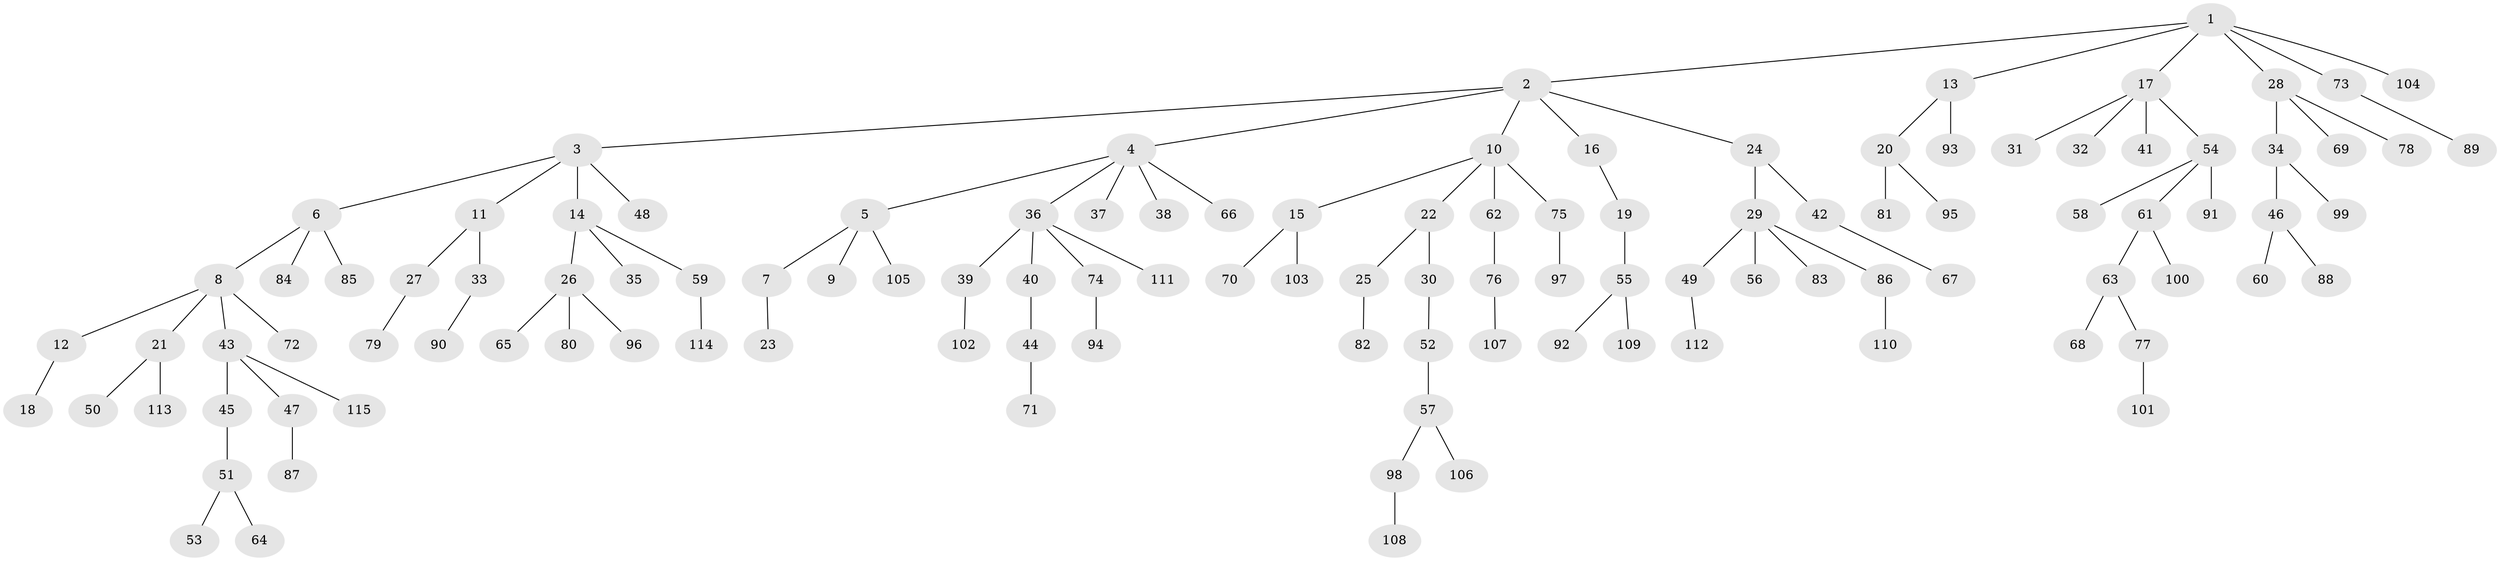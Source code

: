 // Generated by graph-tools (version 1.1) at 2025/50/03/09/25 03:50:16]
// undirected, 115 vertices, 114 edges
graph export_dot {
graph [start="1"]
  node [color=gray90,style=filled];
  1;
  2;
  3;
  4;
  5;
  6;
  7;
  8;
  9;
  10;
  11;
  12;
  13;
  14;
  15;
  16;
  17;
  18;
  19;
  20;
  21;
  22;
  23;
  24;
  25;
  26;
  27;
  28;
  29;
  30;
  31;
  32;
  33;
  34;
  35;
  36;
  37;
  38;
  39;
  40;
  41;
  42;
  43;
  44;
  45;
  46;
  47;
  48;
  49;
  50;
  51;
  52;
  53;
  54;
  55;
  56;
  57;
  58;
  59;
  60;
  61;
  62;
  63;
  64;
  65;
  66;
  67;
  68;
  69;
  70;
  71;
  72;
  73;
  74;
  75;
  76;
  77;
  78;
  79;
  80;
  81;
  82;
  83;
  84;
  85;
  86;
  87;
  88;
  89;
  90;
  91;
  92;
  93;
  94;
  95;
  96;
  97;
  98;
  99;
  100;
  101;
  102;
  103;
  104;
  105;
  106;
  107;
  108;
  109;
  110;
  111;
  112;
  113;
  114;
  115;
  1 -- 2;
  1 -- 13;
  1 -- 17;
  1 -- 28;
  1 -- 73;
  1 -- 104;
  2 -- 3;
  2 -- 4;
  2 -- 10;
  2 -- 16;
  2 -- 24;
  3 -- 6;
  3 -- 11;
  3 -- 14;
  3 -- 48;
  4 -- 5;
  4 -- 36;
  4 -- 37;
  4 -- 38;
  4 -- 66;
  5 -- 7;
  5 -- 9;
  5 -- 105;
  6 -- 8;
  6 -- 84;
  6 -- 85;
  7 -- 23;
  8 -- 12;
  8 -- 21;
  8 -- 43;
  8 -- 72;
  10 -- 15;
  10 -- 22;
  10 -- 62;
  10 -- 75;
  11 -- 27;
  11 -- 33;
  12 -- 18;
  13 -- 20;
  13 -- 93;
  14 -- 26;
  14 -- 35;
  14 -- 59;
  15 -- 70;
  15 -- 103;
  16 -- 19;
  17 -- 31;
  17 -- 32;
  17 -- 41;
  17 -- 54;
  19 -- 55;
  20 -- 81;
  20 -- 95;
  21 -- 50;
  21 -- 113;
  22 -- 25;
  22 -- 30;
  24 -- 29;
  24 -- 42;
  25 -- 82;
  26 -- 65;
  26 -- 80;
  26 -- 96;
  27 -- 79;
  28 -- 34;
  28 -- 69;
  28 -- 78;
  29 -- 49;
  29 -- 56;
  29 -- 83;
  29 -- 86;
  30 -- 52;
  33 -- 90;
  34 -- 46;
  34 -- 99;
  36 -- 39;
  36 -- 40;
  36 -- 74;
  36 -- 111;
  39 -- 102;
  40 -- 44;
  42 -- 67;
  43 -- 45;
  43 -- 47;
  43 -- 115;
  44 -- 71;
  45 -- 51;
  46 -- 60;
  46 -- 88;
  47 -- 87;
  49 -- 112;
  51 -- 53;
  51 -- 64;
  52 -- 57;
  54 -- 58;
  54 -- 61;
  54 -- 91;
  55 -- 92;
  55 -- 109;
  57 -- 98;
  57 -- 106;
  59 -- 114;
  61 -- 63;
  61 -- 100;
  62 -- 76;
  63 -- 68;
  63 -- 77;
  73 -- 89;
  74 -- 94;
  75 -- 97;
  76 -- 107;
  77 -- 101;
  86 -- 110;
  98 -- 108;
}

